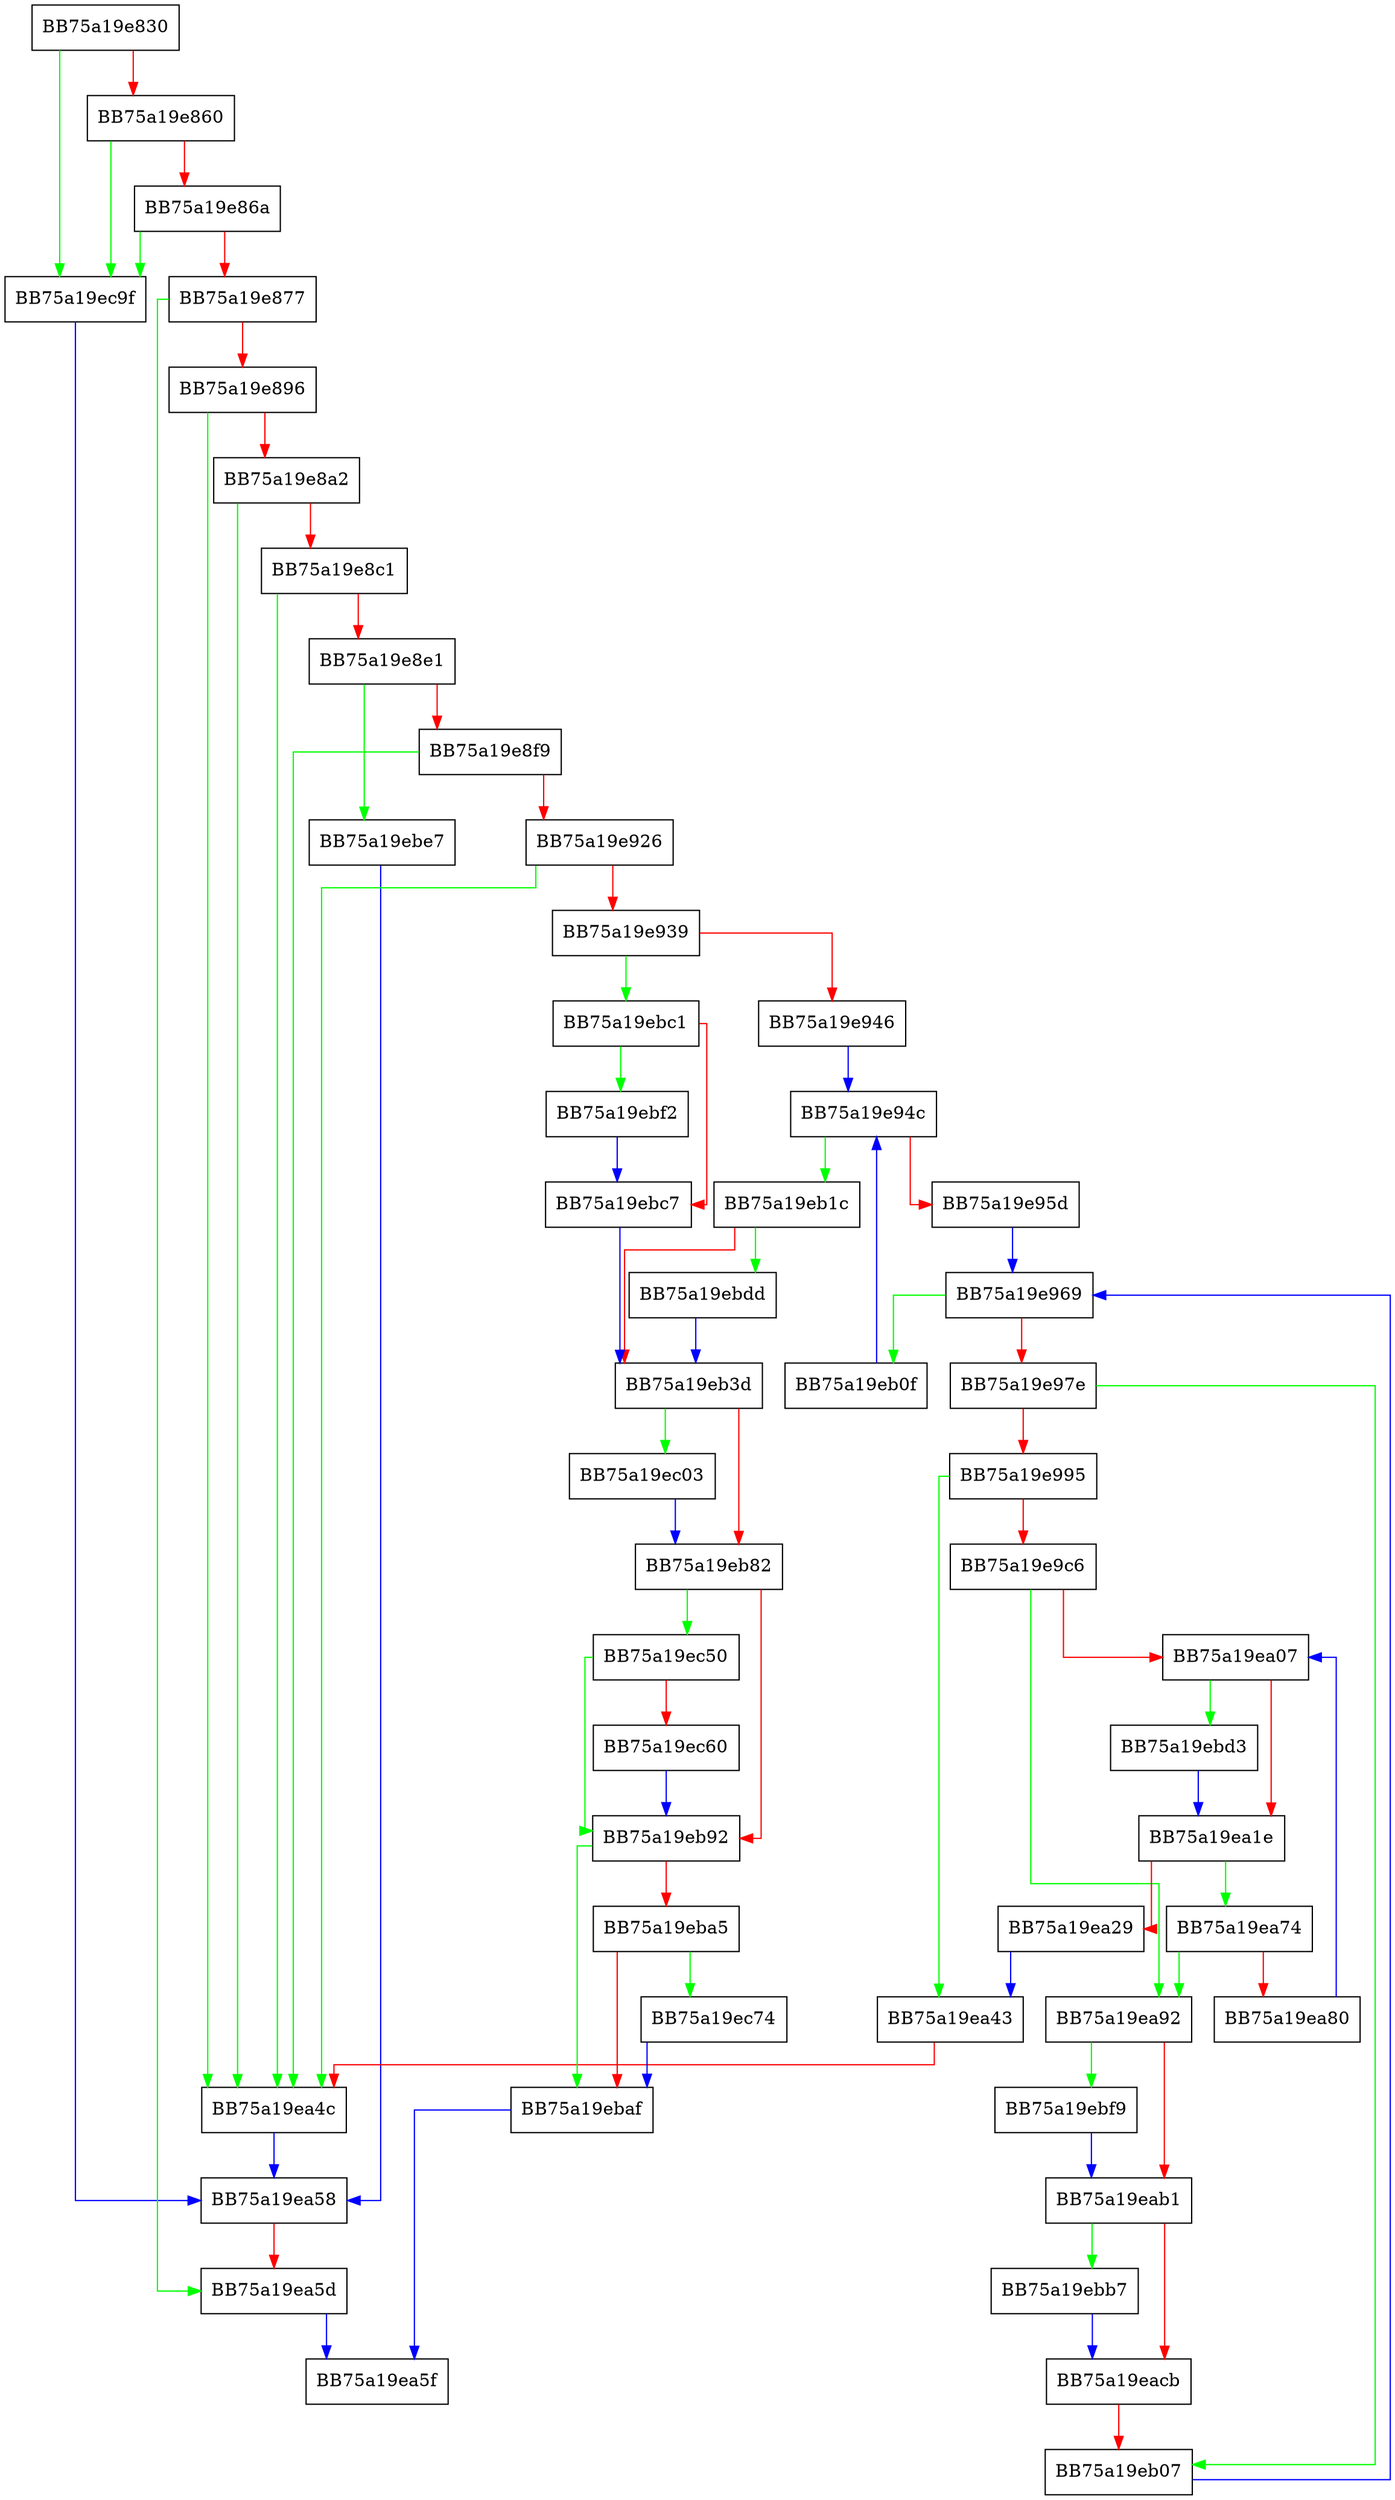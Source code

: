 digraph resize_VMM {
  node [shape="box"];
  graph [splines=ortho];
  BB75a19e830 -> BB75a19ec9f [color="green"];
  BB75a19e830 -> BB75a19e860 [color="red"];
  BB75a19e860 -> BB75a19ec9f [color="green"];
  BB75a19e860 -> BB75a19e86a [color="red"];
  BB75a19e86a -> BB75a19ec9f [color="green"];
  BB75a19e86a -> BB75a19e877 [color="red"];
  BB75a19e877 -> BB75a19ea5d [color="green"];
  BB75a19e877 -> BB75a19e896 [color="red"];
  BB75a19e896 -> BB75a19ea4c [color="green"];
  BB75a19e896 -> BB75a19e8a2 [color="red"];
  BB75a19e8a2 -> BB75a19ea4c [color="green"];
  BB75a19e8a2 -> BB75a19e8c1 [color="red"];
  BB75a19e8c1 -> BB75a19ea4c [color="green"];
  BB75a19e8c1 -> BB75a19e8e1 [color="red"];
  BB75a19e8e1 -> BB75a19ebe7 [color="green"];
  BB75a19e8e1 -> BB75a19e8f9 [color="red"];
  BB75a19e8f9 -> BB75a19ea4c [color="green"];
  BB75a19e8f9 -> BB75a19e926 [color="red"];
  BB75a19e926 -> BB75a19ea4c [color="green"];
  BB75a19e926 -> BB75a19e939 [color="red"];
  BB75a19e939 -> BB75a19ebc1 [color="green"];
  BB75a19e939 -> BB75a19e946 [color="red"];
  BB75a19e946 -> BB75a19e94c [color="blue"];
  BB75a19e94c -> BB75a19eb1c [color="green"];
  BB75a19e94c -> BB75a19e95d [color="red"];
  BB75a19e95d -> BB75a19e969 [color="blue"];
  BB75a19e969 -> BB75a19eb0f [color="green"];
  BB75a19e969 -> BB75a19e97e [color="red"];
  BB75a19e97e -> BB75a19eb07 [color="green"];
  BB75a19e97e -> BB75a19e995 [color="red"];
  BB75a19e995 -> BB75a19ea43 [color="green"];
  BB75a19e995 -> BB75a19e9c6 [color="red"];
  BB75a19e9c6 -> BB75a19ea92 [color="green"];
  BB75a19e9c6 -> BB75a19ea07 [color="red"];
  BB75a19ea07 -> BB75a19ebd3 [color="green"];
  BB75a19ea07 -> BB75a19ea1e [color="red"];
  BB75a19ea1e -> BB75a19ea74 [color="green"];
  BB75a19ea1e -> BB75a19ea29 [color="red"];
  BB75a19ea29 -> BB75a19ea43 [color="blue"];
  BB75a19ea43 -> BB75a19ea4c [color="red"];
  BB75a19ea4c -> BB75a19ea58 [color="blue"];
  BB75a19ea58 -> BB75a19ea5d [color="red"];
  BB75a19ea5d -> BB75a19ea5f [color="blue"];
  BB75a19ea74 -> BB75a19ea92 [color="green"];
  BB75a19ea74 -> BB75a19ea80 [color="red"];
  BB75a19ea80 -> BB75a19ea07 [color="blue"];
  BB75a19ea92 -> BB75a19ebf9 [color="green"];
  BB75a19ea92 -> BB75a19eab1 [color="red"];
  BB75a19eab1 -> BB75a19ebb7 [color="green"];
  BB75a19eab1 -> BB75a19eacb [color="red"];
  BB75a19eacb -> BB75a19eb07 [color="red"];
  BB75a19eb07 -> BB75a19e969 [color="blue"];
  BB75a19eb0f -> BB75a19e94c [color="blue"];
  BB75a19eb1c -> BB75a19ebdd [color="green"];
  BB75a19eb1c -> BB75a19eb3d [color="red"];
  BB75a19eb3d -> BB75a19ec03 [color="green"];
  BB75a19eb3d -> BB75a19eb82 [color="red"];
  BB75a19eb82 -> BB75a19ec50 [color="green"];
  BB75a19eb82 -> BB75a19eb92 [color="red"];
  BB75a19eb92 -> BB75a19ebaf [color="green"];
  BB75a19eb92 -> BB75a19eba5 [color="red"];
  BB75a19eba5 -> BB75a19ec74 [color="green"];
  BB75a19eba5 -> BB75a19ebaf [color="red"];
  BB75a19ebaf -> BB75a19ea5f [color="blue"];
  BB75a19ebb7 -> BB75a19eacb [color="blue"];
  BB75a19ebc1 -> BB75a19ebf2 [color="green"];
  BB75a19ebc1 -> BB75a19ebc7 [color="red"];
  BB75a19ebc7 -> BB75a19eb3d [color="blue"];
  BB75a19ebd3 -> BB75a19ea1e [color="blue"];
  BB75a19ebdd -> BB75a19eb3d [color="blue"];
  BB75a19ebe7 -> BB75a19ea58 [color="blue"];
  BB75a19ebf2 -> BB75a19ebc7 [color="blue"];
  BB75a19ebf9 -> BB75a19eab1 [color="blue"];
  BB75a19ec03 -> BB75a19eb82 [color="blue"];
  BB75a19ec50 -> BB75a19eb92 [color="green"];
  BB75a19ec50 -> BB75a19ec60 [color="red"];
  BB75a19ec60 -> BB75a19eb92 [color="blue"];
  BB75a19ec74 -> BB75a19ebaf [color="blue"];
  BB75a19ec9f -> BB75a19ea58 [color="blue"];
}
